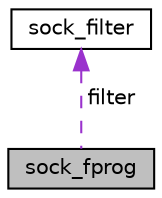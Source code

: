 digraph G
{
  edge [fontname="Helvetica",fontsize="10",labelfontname="Helvetica",labelfontsize="10"];
  node [fontname="Helvetica",fontsize="10",shape=record];
  Node1 [label="sock_fprog",height=0.2,width=0.4,color="black", fillcolor="grey75", style="filled" fontcolor="black"];
  Node2 -> Node1 [dir="back",color="darkorchid3",fontsize="10",style="dashed",label=" filter" ];
  Node2 [label="sock_filter",height=0.2,width=0.4,color="black", fillcolor="white", style="filled",URL="$structsock__filter.html"];
}
